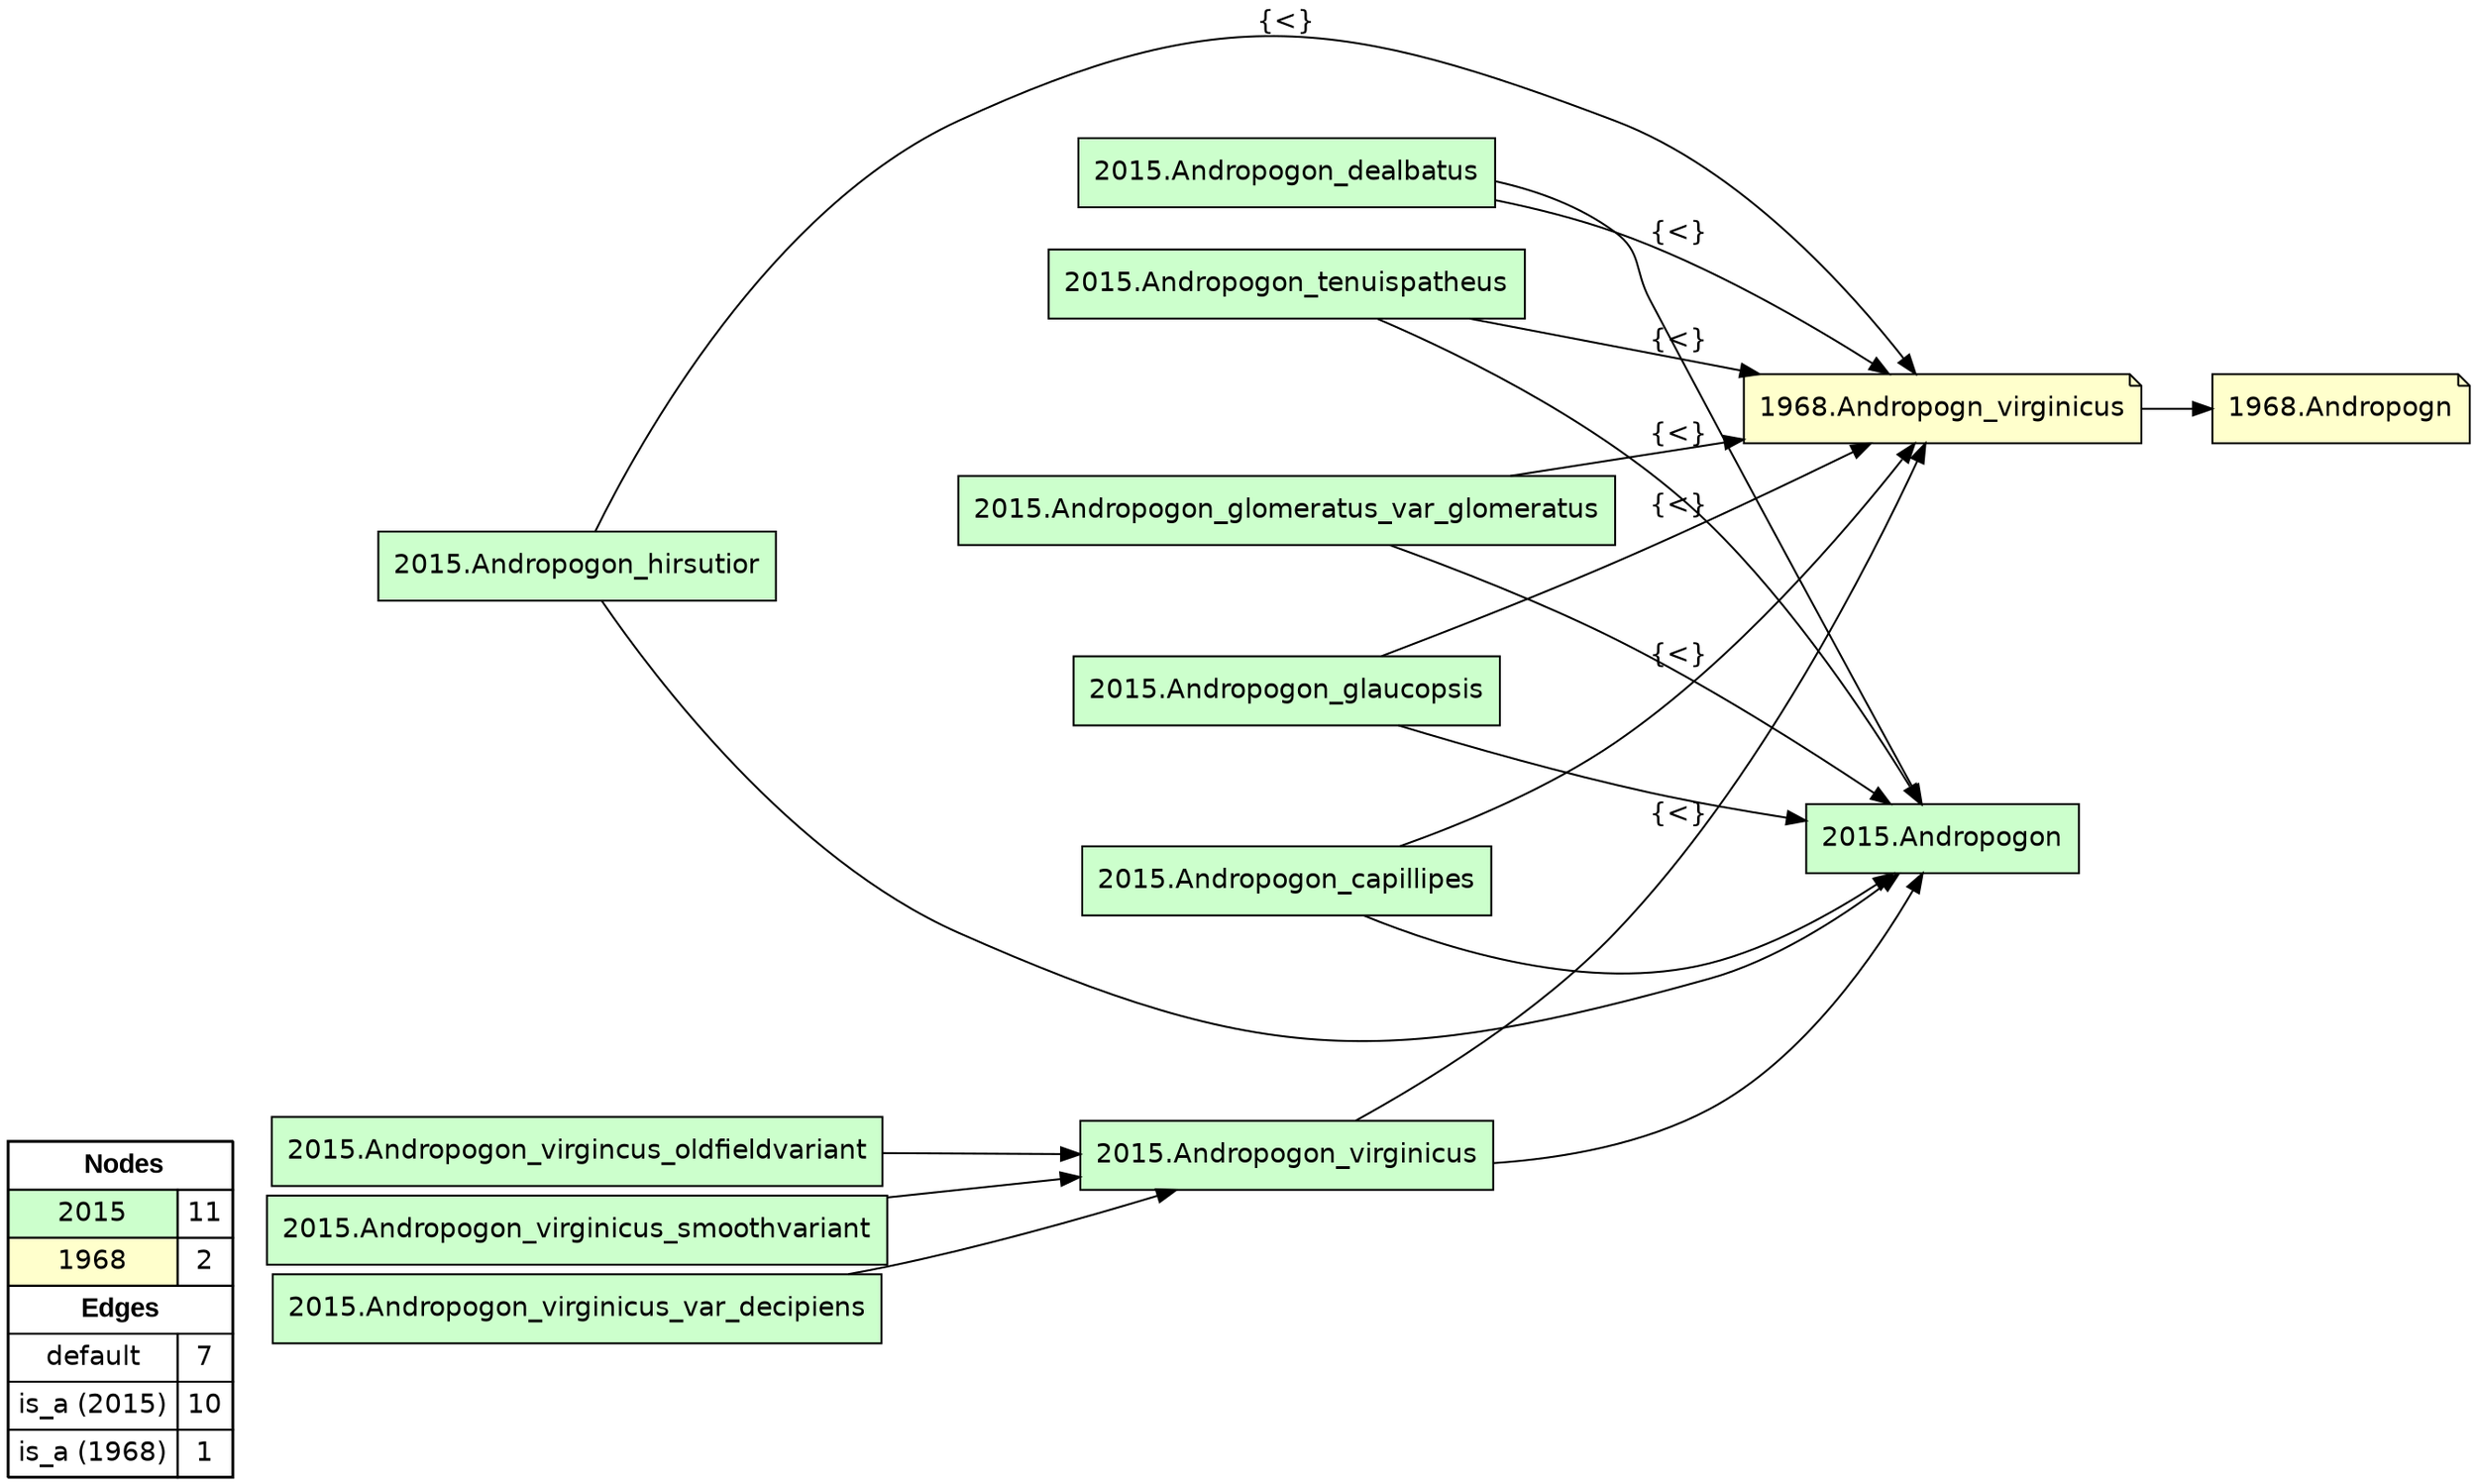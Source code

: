 digraph{
rankdir=LR
node[shape=circle style=filled fillcolor="#FFFFFF"] 
node[shape=box style=filled fillcolor="#CCFFCC" fontname="helvetica"] 
"2015.Andropogon_hirsutior"
"2015.Andropogon_virginicus_smoothvariant"
"2015.Andropogon_glaucopsis"
"2015.Andropogon_virginicus"
"2015.Andropogon_glomeratus_var_glomeratus"
"2015.Andropogon_dealbatus"
"2015.Andropogon_capillipes"
"2015.Andropogon_virginicus_var_decipiens"
"2015.Andropogon"
"2015.Andropogon_virgincus_oldfieldvariant"
"2015.Andropogon_tenuispatheus"
node[shape=circle style=filled fillcolor="#FFFFFF"] 
node[shape=note style=filled fillcolor="#FFFFCC" fontname="helvetica"] 
"1968.Andropogn"
"1968.Andropogn_virginicus"
edge[style=solid color="#000000" constraint=true penwidth=1 dir=forward]
edge[style=solid color="#000000" constraint=true penwidth=1 dir=forward]
"2015.Andropogon_virginicus" -> "1968.Andropogn_virginicus" [label="{<}"]
"2015.Andropogon_glomeratus_var_glomeratus" -> "1968.Andropogn_virginicus" [label="{<}"]
"2015.Andropogon_hirsutior" -> "1968.Andropogn_virginicus" [label="{<}"]
"2015.Andropogon_glaucopsis" -> "1968.Andropogn_virginicus" [label="{<}"]
"2015.Andropogon_dealbatus" -> "1968.Andropogn_virginicus" [label="{<}"]
"2015.Andropogon_tenuispatheus" -> "1968.Andropogn_virginicus" [label="{<}"]
"2015.Andropogon_capillipes" -> "1968.Andropogn_virginicus" [label="{<}"]
edge[style=solid color="#000000" constraint=true penwidth=1 dir=forward]
edge[style=solid color="#000000" constraint=true penwidth=1 dir=forward]
"2015.Andropogon_capillipes" -> "2015.Andropogon"
"2015.Andropogon_dealbatus" -> "2015.Andropogon"
"2015.Andropogon_virginicus_smoothvariant" -> "2015.Andropogon_virginicus"
"2015.Andropogon_virginicus_var_decipiens" -> "2015.Andropogon_virginicus"
"2015.Andropogon_tenuispatheus" -> "2015.Andropogon"
"2015.Andropogon_hirsutior" -> "2015.Andropogon"
"2015.Andropogon_virgincus_oldfieldvariant" -> "2015.Andropogon_virginicus"
"2015.Andropogon_virginicus" -> "2015.Andropogon"
"2015.Andropogon_glomeratus_var_glomeratus" -> "2015.Andropogon"
"2015.Andropogon_glaucopsis" -> "2015.Andropogon"
edge[style=solid color="#000000" constraint=true penwidth=1 dir=forward]
edge[style=solid color="#000000" constraint=true penwidth=1 dir=forward]
"1968.Andropogn_virginicus" -> "1968.Andropogn"
edge[style=solid color="#000000" constraint=true penwidth=1 dir=forward]
edge[style=dashed color="#AA00FF" constraint=true penwidth=2 dir=both]
node[shape=box] 
{rank=source Legend [fillcolor= white margin=0 label=< 
 <TABLE BORDER="0" CELLBORDER="1" CELLSPACING="0" CELLPADDING="4"> 
<TR> <TD COLSPAN="2"><font face="Arial Black"> Nodes</font></TD> </TR> 
<TR> 
 <TD bgcolor="#CCFFCC" fontname="helvetica">2015</TD> 
 <TD>11</TD> 
 </TR> 
<TR> 
 <TD bgcolor="#FFFFCC" fontname="helvetica">1968</TD> 
 <TD>2</TD> 
 </TR> 
<TR> <TD COLSPAN="2"><font face = "Arial Black"> Edges </font></TD> </TR> 
<TR> 
 <TD><font color ="#000000">default</font></TD><TD>7</TD>
</TR>
<TR> 
 <TD><font color ="#000000">is_a (2015)</font></TD><TD>10</TD>
</TR>
<TR> 
 <TD><font color ="#000000">is_a (1968)</font></TD><TD>1</TD>
</TR>
</TABLE> 
 >] } 
}